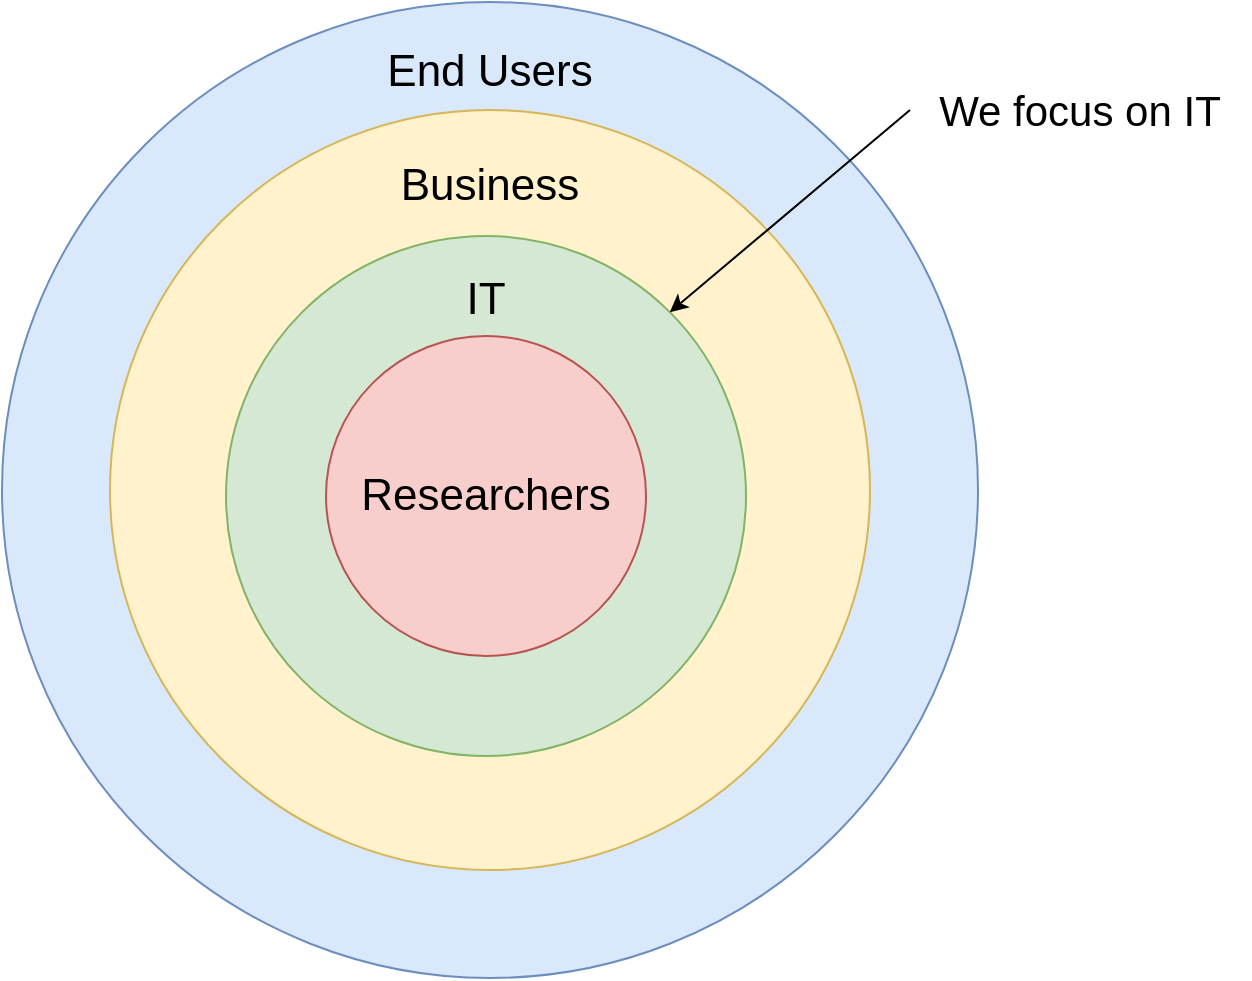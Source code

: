 <mxfile version="10.7.7" type="google"><diagram id="GnkJDhEkz5a-p9ZFHqT3" name="Page-1"><mxGraphModel dx="1287" dy="787" grid="1" gridSize="10" guides="1" tooltips="1" connect="1" arrows="1" fold="1" page="1" pageScale="1" pageWidth="1100" pageHeight="850" math="0" shadow="0"><root><mxCell id="0"/><mxCell id="1" parent="0"/><mxCell id="lx1fbJr_L9N3Dpv3x1M5-1" value="End Users" style="ellipse;whiteSpace=wrap;html=1;aspect=fixed;fontSize=22;verticalAlign=top;spacingTop=15;fillColor=#dae8fc;strokeColor=#6c8ebf;" vertex="1" parent="1"><mxGeometry x="76" y="193" width="488" height="488" as="geometry"/></mxCell><mxCell id="lx1fbJr_L9N3Dpv3x1M5-2" value="Business" style="ellipse;whiteSpace=wrap;html=1;aspect=fixed;fontSize=22;verticalAlign=top;spacingTop=18;fillColor=#fff2cc;strokeColor=#d6b656;" vertex="1" parent="1"><mxGeometry x="130" y="247" width="380" height="380" as="geometry"/></mxCell><mxCell id="lx1fbJr_L9N3Dpv3x1M5-3" value="IT" style="ellipse;whiteSpace=wrap;html=1;aspect=fixed;fontSize=22;verticalAlign=top;spacingTop=12;fillColor=#d5e8d4;strokeColor=#82b366;" vertex="1" parent="1"><mxGeometry x="188" y="310" width="260" height="260" as="geometry"/></mxCell><mxCell id="lx1fbJr_L9N3Dpv3x1M5-6" value="Researchers" style="ellipse;whiteSpace=wrap;html=1;aspect=fixed;fontSize=22;verticalAlign=middle;spacingTop=0;fillColor=#f8cecc;strokeColor=#b85450;" vertex="1" parent="1"><mxGeometry x="238" y="360" width="160" height="160" as="geometry"/></mxCell><mxCell id="lx1fbJr_L9N3Dpv3x1M5-13" style="edgeStyle=none;rounded=0;orthogonalLoop=1;jettySize=auto;html=1;exitX=0;exitY=0.5;exitDx=0;exitDy=0;entryX=1;entryY=0;entryDx=0;entryDy=0;fontSize=21;" edge="1" parent="1" source="lx1fbJr_L9N3Dpv3x1M5-11" target="lx1fbJr_L9N3Dpv3x1M5-3"><mxGeometry relative="1" as="geometry"/></mxCell><mxCell id="lx1fbJr_L9N3Dpv3x1M5-11" value="We focus on IT" style="text;html=1;strokeColor=none;fillColor=none;align=center;verticalAlign=middle;whiteSpace=wrap;rounded=0;fontSize=21;" vertex="1" parent="1"><mxGeometry x="530" y="237" width="170" height="20" as="geometry"/></mxCell></root></mxGraphModel></diagram></mxfile>